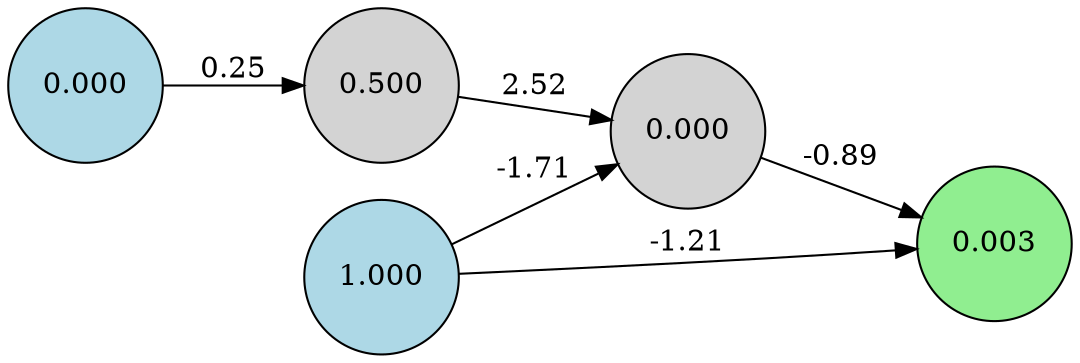digraph neat {
  rankdir=LR;
  node [shape=circle];
  node0 [label="0.000", style=filled, fillcolor=lightblue];
  node1 [label="1.000", style=filled, fillcolor=lightblue];
  node61 [label="0.003", style=filled, fillcolor=lightgreen];
  node179 [label="0.000", style=filled, fillcolor=lightgray];
  node194 [label="0.500", style=filled, fillcolor=lightgray];
  node1 -> node61 [label="-1.21"];
  node179 -> node61 [label="-0.89"];
  node1 -> node179 [label="-1.71"];
  node0 -> node194 [label="0.25"];
  node194 -> node179 [label="2.52"];
}
